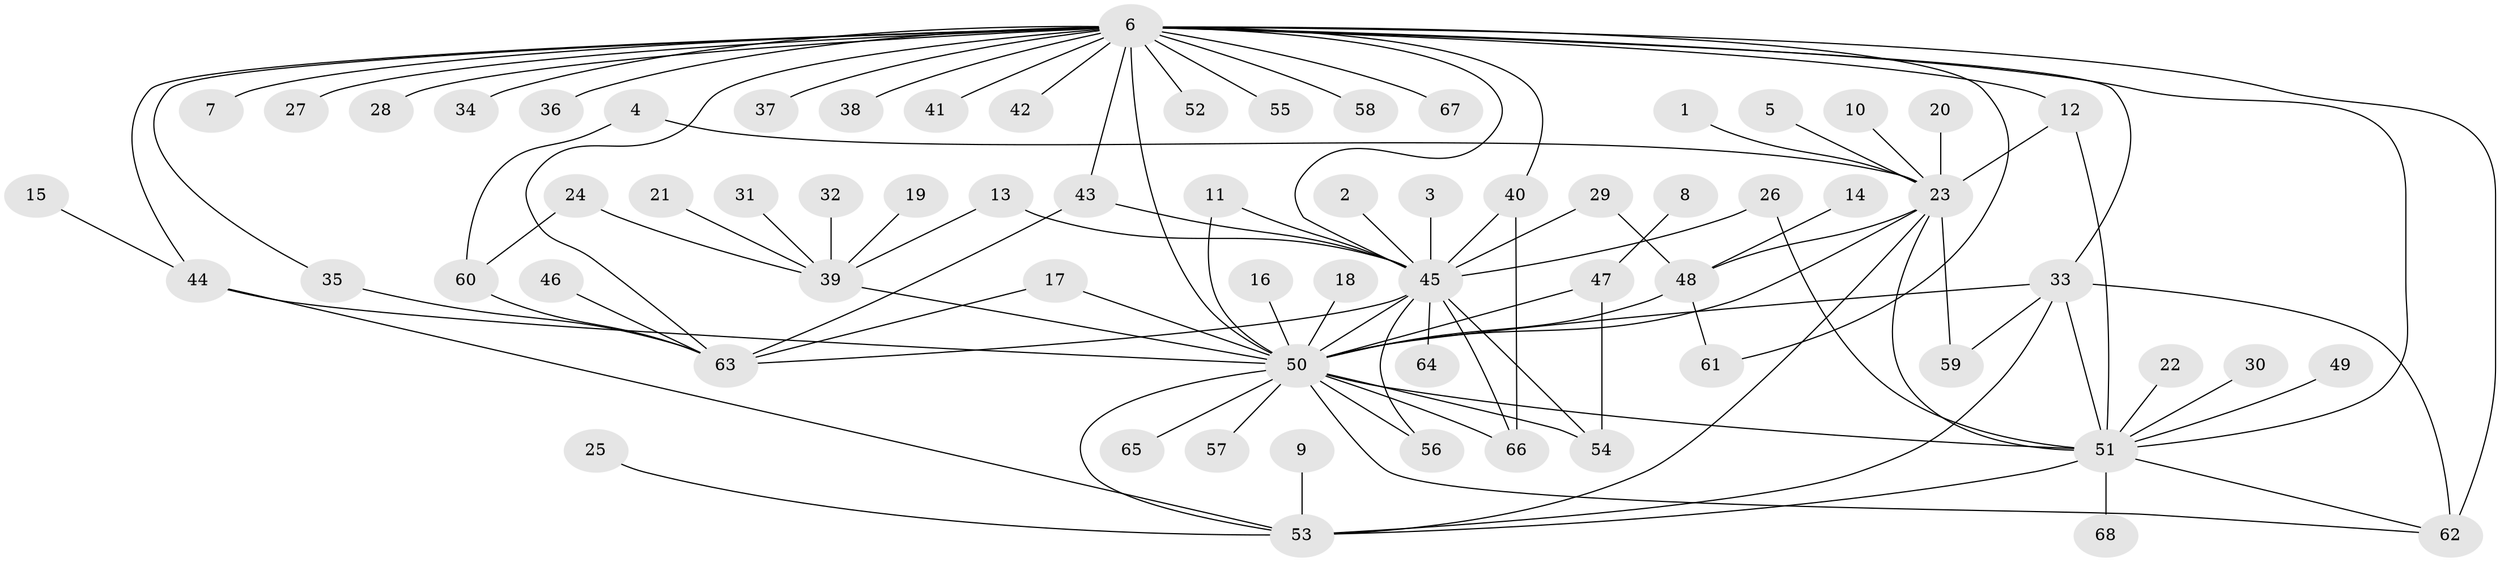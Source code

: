// original degree distribution, {30: 0.007352941176470588, 3: 0.11764705882352941, 23: 0.007352941176470588, 8: 0.014705882352941176, 9: 0.029411764705882353, 2: 0.22058823529411764, 10: 0.007352941176470588, 4: 0.03676470588235294, 5: 0.022058823529411766, 1: 0.5147058823529411, 14: 0.007352941176470588, 6: 0.014705882352941176}
// Generated by graph-tools (version 1.1) at 2025/26/03/09/25 03:26:01]
// undirected, 68 vertices, 102 edges
graph export_dot {
graph [start="1"]
  node [color=gray90,style=filled];
  1;
  2;
  3;
  4;
  5;
  6;
  7;
  8;
  9;
  10;
  11;
  12;
  13;
  14;
  15;
  16;
  17;
  18;
  19;
  20;
  21;
  22;
  23;
  24;
  25;
  26;
  27;
  28;
  29;
  30;
  31;
  32;
  33;
  34;
  35;
  36;
  37;
  38;
  39;
  40;
  41;
  42;
  43;
  44;
  45;
  46;
  47;
  48;
  49;
  50;
  51;
  52;
  53;
  54;
  55;
  56;
  57;
  58;
  59;
  60;
  61;
  62;
  63;
  64;
  65;
  66;
  67;
  68;
  1 -- 23 [weight=1.0];
  2 -- 45 [weight=1.0];
  3 -- 45 [weight=1.0];
  4 -- 23 [weight=1.0];
  4 -- 60 [weight=1.0];
  5 -- 23 [weight=1.0];
  6 -- 7 [weight=1.0];
  6 -- 12 [weight=1.0];
  6 -- 27 [weight=1.0];
  6 -- 28 [weight=1.0];
  6 -- 33 [weight=1.0];
  6 -- 34 [weight=1.0];
  6 -- 35 [weight=1.0];
  6 -- 36 [weight=1.0];
  6 -- 37 [weight=1.0];
  6 -- 38 [weight=1.0];
  6 -- 40 [weight=1.0];
  6 -- 41 [weight=1.0];
  6 -- 42 [weight=1.0];
  6 -- 43 [weight=1.0];
  6 -- 44 [weight=1.0];
  6 -- 45 [weight=2.0];
  6 -- 50 [weight=1.0];
  6 -- 51 [weight=1.0];
  6 -- 52 [weight=1.0];
  6 -- 55 [weight=1.0];
  6 -- 58 [weight=1.0];
  6 -- 61 [weight=1.0];
  6 -- 62 [weight=2.0];
  6 -- 63 [weight=1.0];
  6 -- 67 [weight=1.0];
  8 -- 47 [weight=1.0];
  9 -- 53 [weight=1.0];
  10 -- 23 [weight=1.0];
  11 -- 45 [weight=1.0];
  11 -- 50 [weight=1.0];
  12 -- 23 [weight=1.0];
  12 -- 51 [weight=1.0];
  13 -- 39 [weight=1.0];
  13 -- 45 [weight=1.0];
  14 -- 48 [weight=1.0];
  15 -- 44 [weight=1.0];
  16 -- 50 [weight=1.0];
  17 -- 50 [weight=1.0];
  17 -- 63 [weight=1.0];
  18 -- 50 [weight=1.0];
  19 -- 39 [weight=1.0];
  20 -- 23 [weight=1.0];
  21 -- 39 [weight=1.0];
  22 -- 51 [weight=1.0];
  23 -- 48 [weight=1.0];
  23 -- 50 [weight=1.0];
  23 -- 51 [weight=1.0];
  23 -- 53 [weight=1.0];
  23 -- 59 [weight=1.0];
  24 -- 39 [weight=1.0];
  24 -- 60 [weight=1.0];
  25 -- 53 [weight=1.0];
  26 -- 45 [weight=1.0];
  26 -- 51 [weight=1.0];
  29 -- 45 [weight=1.0];
  29 -- 48 [weight=1.0];
  30 -- 51 [weight=1.0];
  31 -- 39 [weight=1.0];
  32 -- 39 [weight=1.0];
  33 -- 50 [weight=1.0];
  33 -- 51 [weight=1.0];
  33 -- 53 [weight=1.0];
  33 -- 59 [weight=1.0];
  33 -- 62 [weight=1.0];
  35 -- 63 [weight=1.0];
  39 -- 50 [weight=1.0];
  40 -- 45 [weight=1.0];
  40 -- 66 [weight=1.0];
  43 -- 45 [weight=1.0];
  43 -- 63 [weight=1.0];
  44 -- 50 [weight=1.0];
  44 -- 53 [weight=1.0];
  45 -- 50 [weight=1.0];
  45 -- 54 [weight=1.0];
  45 -- 56 [weight=1.0];
  45 -- 63 [weight=1.0];
  45 -- 64 [weight=1.0];
  45 -- 66 [weight=1.0];
  46 -- 63 [weight=1.0];
  47 -- 50 [weight=1.0];
  47 -- 54 [weight=1.0];
  48 -- 50 [weight=1.0];
  48 -- 61 [weight=1.0];
  49 -- 51 [weight=1.0];
  50 -- 51 [weight=1.0];
  50 -- 53 [weight=1.0];
  50 -- 54 [weight=1.0];
  50 -- 56 [weight=1.0];
  50 -- 57 [weight=1.0];
  50 -- 62 [weight=1.0];
  50 -- 65 [weight=1.0];
  50 -- 66 [weight=1.0];
  51 -- 53 [weight=1.0];
  51 -- 62 [weight=1.0];
  51 -- 68 [weight=1.0];
  60 -- 63 [weight=1.0];
}
